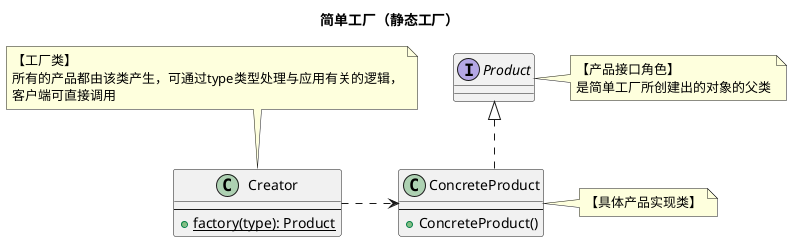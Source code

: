 @startuml
skinparam linetype ortho

title 简单工厂（静态工厂）

class Creator {
    --
    + {static} factory(type): Product
}
note top of Creator: 【工厂类】\n所有的产品都由该类产生，可通过type类型处理与应用有关的逻辑，\n客户端可直接调用
Creator .> ConcreteProduct

interface Product{
}
note right of Product: 【产品接口角色】\n是简单工厂所创建出的对象的父类

class ConcreteProduct {
    --
    + ConcreteProduct()
}
note right of ConcreteProduct: 【具体产品实现类】
Product <|.. ConcreteProduct
@enduml


@startuml
skinparam linetype ortho

title 简单工厂（抽象产品角色省略）

class Creator {
    --
    +  {static} factory(): ConcreteProduct
}
note right of Creator: 【工厂类】\n调用方法直接产生ConcreteProduct，\n客户端可直接调用
ConcreteProduct <.. Creator : creates

class ConcreteProduct {
    --
    + ConcreteProduct()
}
note right of ConcreteProduct: 【省略抽象产品，直接用具体产品】

@enduml


@startuml
skinparam linetype ortho

title 简单工厂（三个角色全部合并）

class ConcreteProduct {
    --
    + ConcreteProduct()
    +  {static} factory(): ConcreteProduct
}
note right of ConcreteProduct: 【三个角色合并】

ConcreteProduct <.. ConcreteProduct
@enduml



